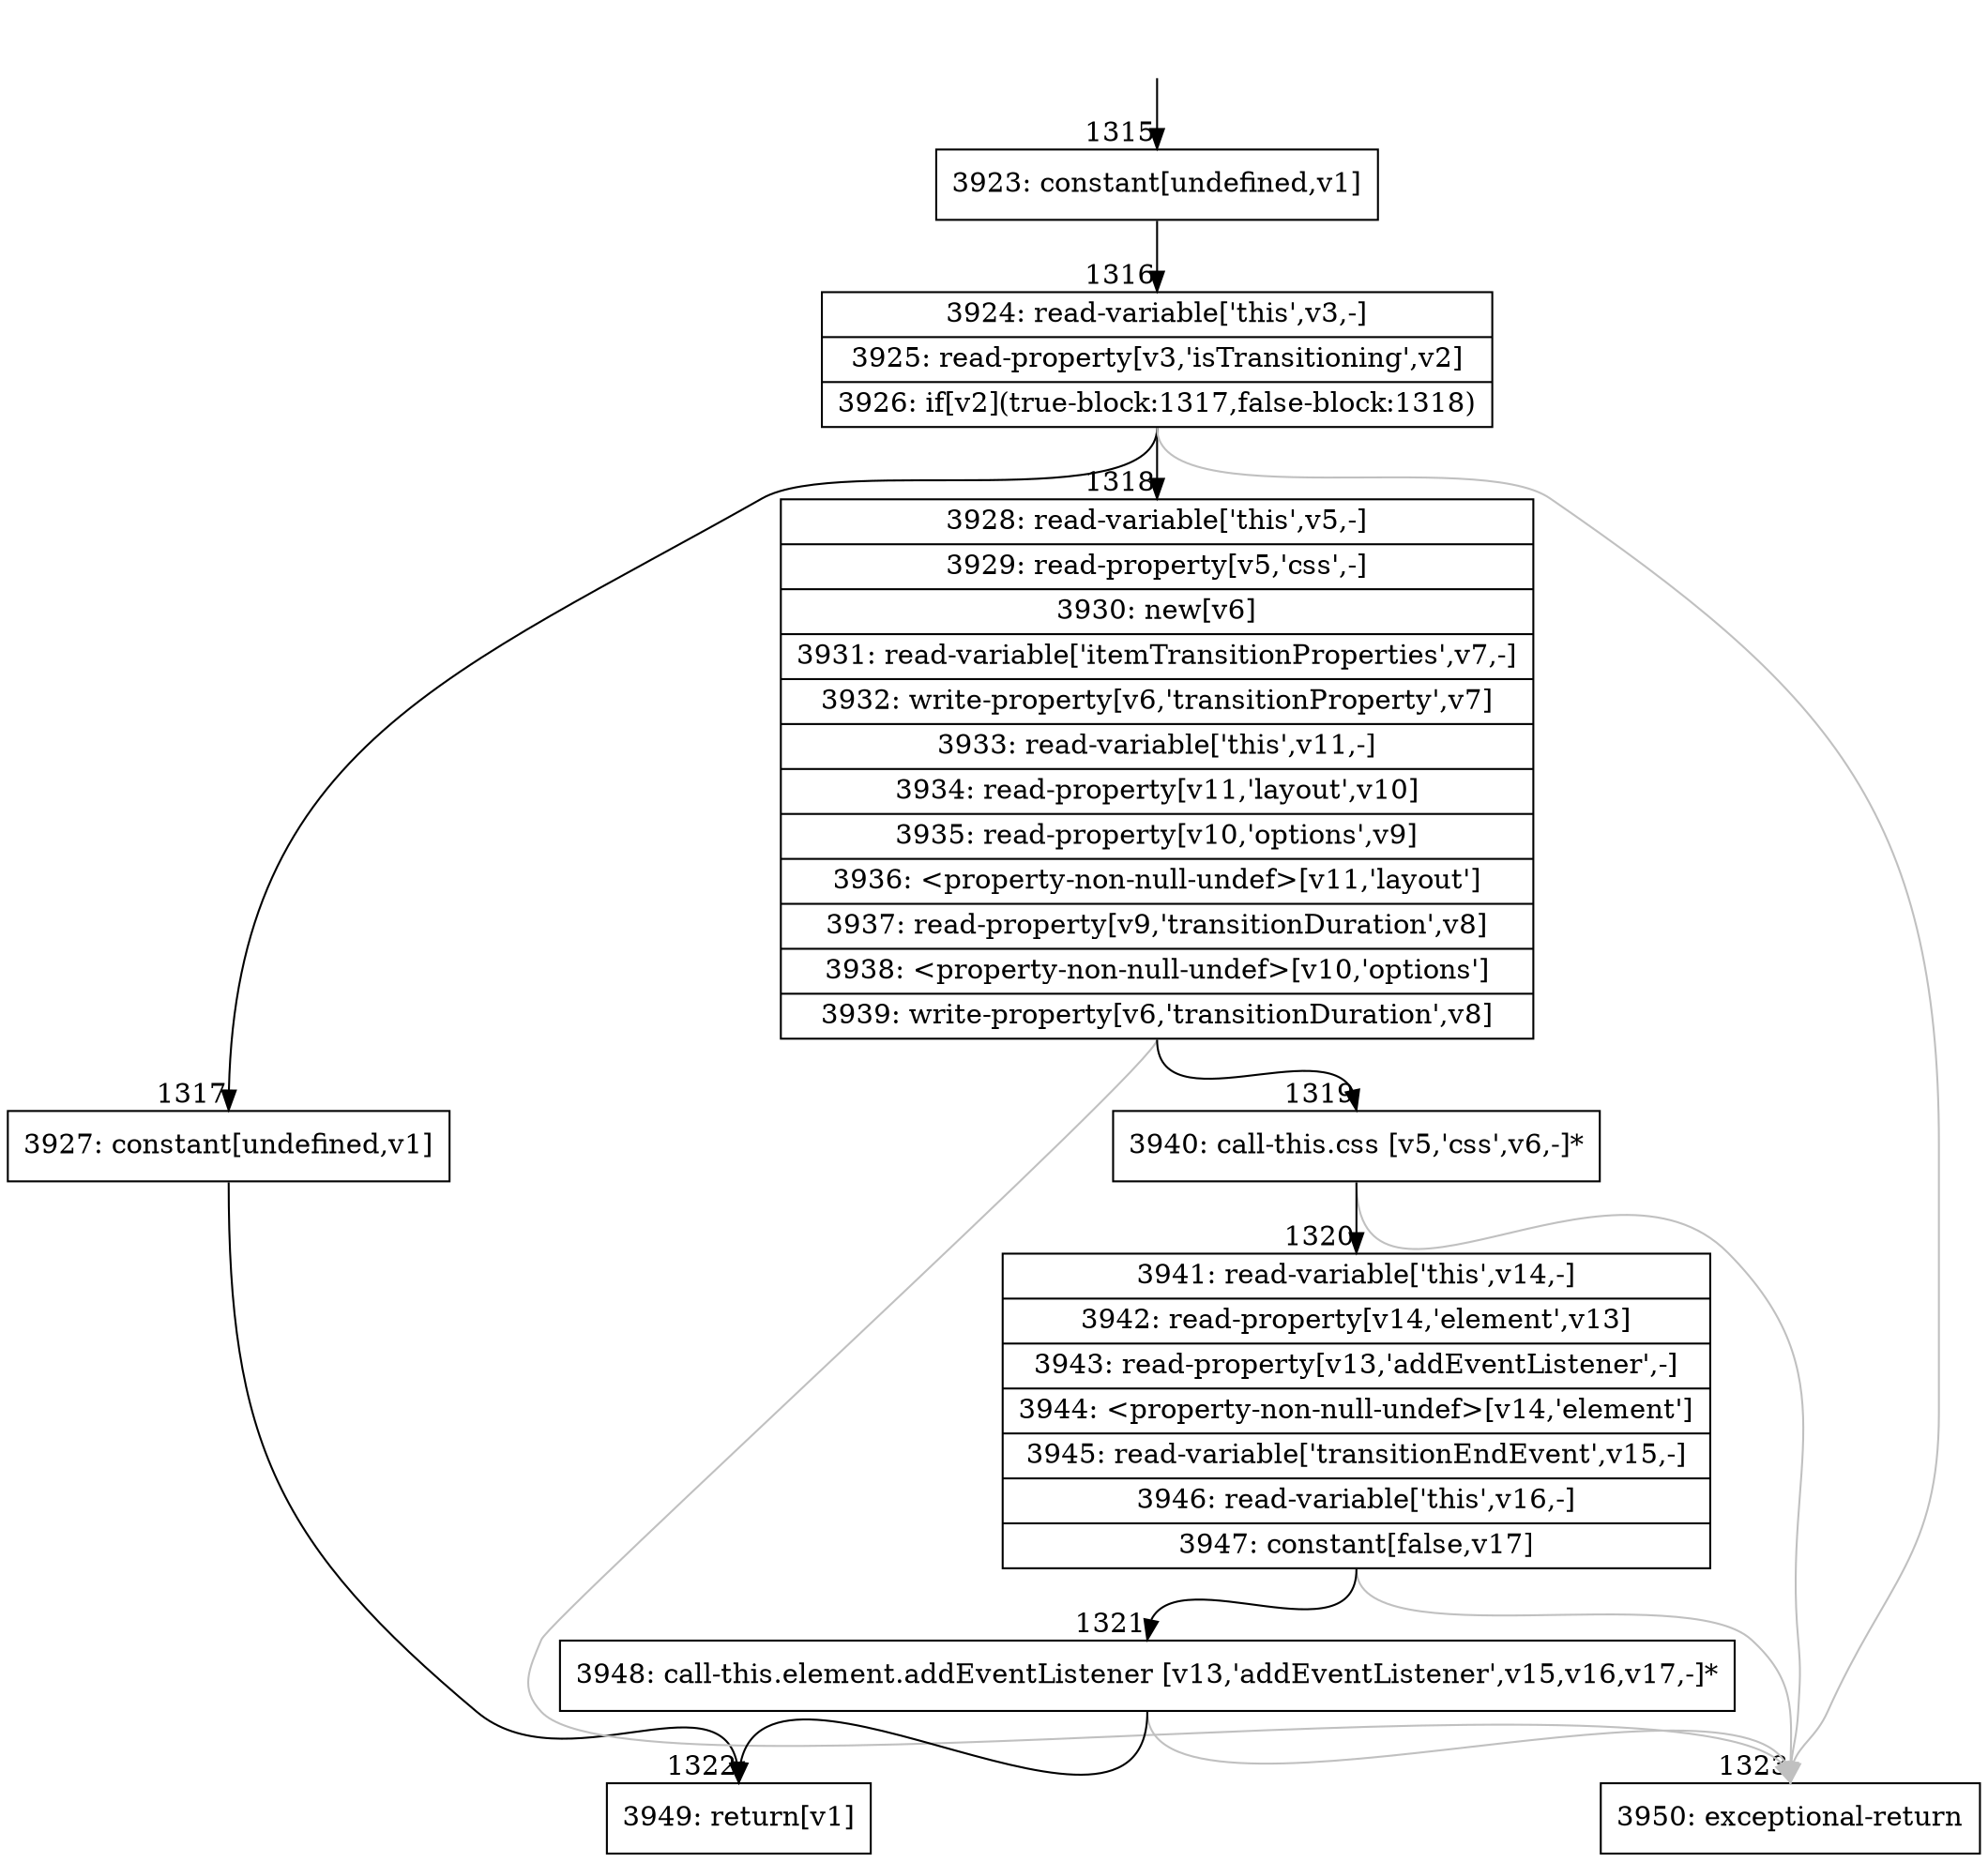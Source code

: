 digraph {
rankdir="TD"
BB_entry119[shape=none,label=""];
BB_entry119 -> BB1315 [tailport=s, headport=n, headlabel="    1315"]
BB1315 [shape=record label="{3923: constant[undefined,v1]}" ] 
BB1315 -> BB1316 [tailport=s, headport=n, headlabel="      1316"]
BB1316 [shape=record label="{3924: read-variable['this',v3,-]|3925: read-property[v3,'isTransitioning',v2]|3926: if[v2](true-block:1317,false-block:1318)}" ] 
BB1316 -> BB1317 [tailport=s, headport=n, headlabel="      1317"]
BB1316 -> BB1318 [tailport=s, headport=n, headlabel="      1318"]
BB1316 -> BB1323 [tailport=s, headport=n, color=gray, headlabel="      1323"]
BB1317 [shape=record label="{3927: constant[undefined,v1]}" ] 
BB1317 -> BB1322 [tailport=s, headport=n, headlabel="      1322"]
BB1318 [shape=record label="{3928: read-variable['this',v5,-]|3929: read-property[v5,'css',-]|3930: new[v6]|3931: read-variable['itemTransitionProperties',v7,-]|3932: write-property[v6,'transitionProperty',v7]|3933: read-variable['this',v11,-]|3934: read-property[v11,'layout',v10]|3935: read-property[v10,'options',v9]|3936: \<property-non-null-undef\>[v11,'layout']|3937: read-property[v9,'transitionDuration',v8]|3938: \<property-non-null-undef\>[v10,'options']|3939: write-property[v6,'transitionDuration',v8]}" ] 
BB1318 -> BB1319 [tailport=s, headport=n, headlabel="      1319"]
BB1318 -> BB1323 [tailport=s, headport=n, color=gray]
BB1319 [shape=record label="{3940: call-this.css [v5,'css',v6,-]*}" ] 
BB1319 -> BB1320 [tailport=s, headport=n, headlabel="      1320"]
BB1319 -> BB1323 [tailport=s, headport=n, color=gray]
BB1320 [shape=record label="{3941: read-variable['this',v14,-]|3942: read-property[v14,'element',v13]|3943: read-property[v13,'addEventListener',-]|3944: \<property-non-null-undef\>[v14,'element']|3945: read-variable['transitionEndEvent',v15,-]|3946: read-variable['this',v16,-]|3947: constant[false,v17]}" ] 
BB1320 -> BB1321 [tailport=s, headport=n, headlabel="      1321"]
BB1320 -> BB1323 [tailport=s, headport=n, color=gray]
BB1321 [shape=record label="{3948: call-this.element.addEventListener [v13,'addEventListener',v15,v16,v17,-]*}" ] 
BB1321 -> BB1322 [tailport=s, headport=n]
BB1321 -> BB1323 [tailport=s, headport=n, color=gray]
BB1322 [shape=record label="{3949: return[v1]}" ] 
BB1323 [shape=record label="{3950: exceptional-return}" ] 
//#$~ 1839
}
